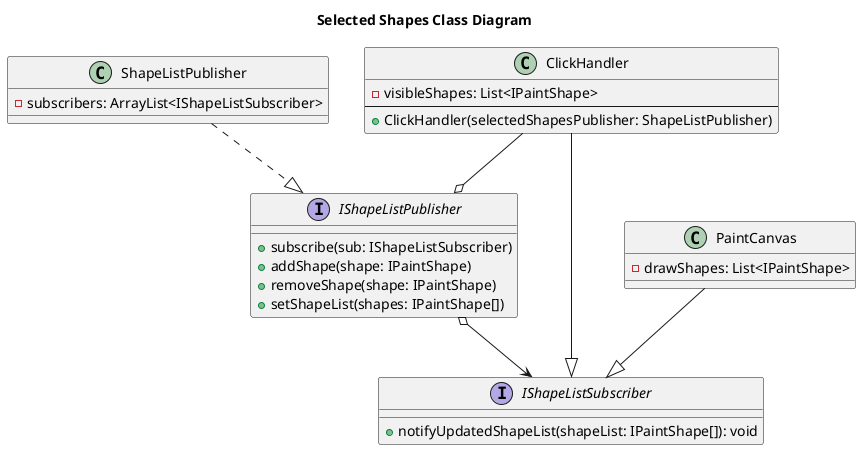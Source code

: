 @startuml Shape List Observer class diagram
title Selected Shapes Class Diagram

class ClickHandler {
    - visibleShapes: List<IPaintShape>
    --
    + ClickHandler(selectedShapesPublisher: ShapeListPublisher)
}

interface IShapeListPublisher {
    + subscribe(sub: IShapeListSubscriber)
    + addShape(shape: IPaintShape)
    + removeShape(shape: IPaintShape)
    + setShapeList(shapes: IPaintShape[])
}

class ShapeListPublisher {
    - subscribers: ArrayList<IShapeListSubscriber>
}

interface IShapeListSubscriber {
    + notifyUpdatedShapeList(shapeList: IPaintShape[]): void
}

class PaintCanvas {
    - drawShapes: List<IPaintShape>
}

PaintCanvas --|> IShapeListSubscriber
ClickHandler --|> IShapeListSubscriber
ClickHandler --o IShapeListPublisher
ShapeListPublisher ..|> IShapeListPublisher
IShapeListPublisher o--> IShapeListSubscriber


@enduml
